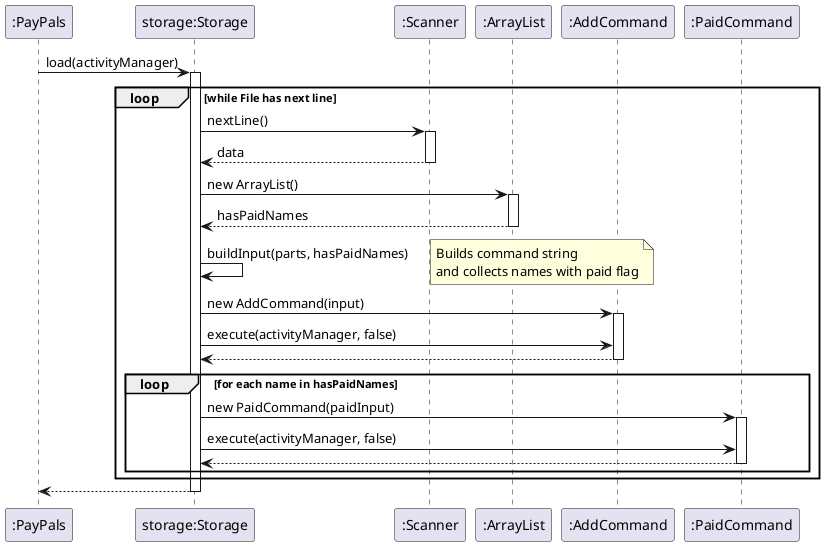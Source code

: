 @startuml

participant ":PayPals" as PP
participant "storage:Storage" as S
participant ":Scanner" as Sc
participant ":ArrayList" as AL
participant ":AddCommand" as AC
participant ":PaidCommand" as PC

PP -> S: load(activityManager)
activate S
loop while File has next line

    S -> Sc: nextLine()
    activate Sc

    Sc --> S: data
    deactivate Sc

    S -> AL: new ArrayList()
    activate AL

    AL --> S: hasPaidNames
    deactivate AL

    S -> S: buildInput(parts, hasPaidNames)
    note right: Builds command string\nand collects names with paid flag

    S -> AC: new AddCommand(input)
    activate AC
    S -> AC: execute(activityManager, false)
    AC --> S
    deactivate AC

    loop for each name in hasPaidNames
        S -> PC: new PaidCommand(paidInput)
        activate PC
        S -> PC: execute(activityManager, false)
        PC --> S
        deactivate PC
    end
end

S --> PP
deactivate S
@enduml